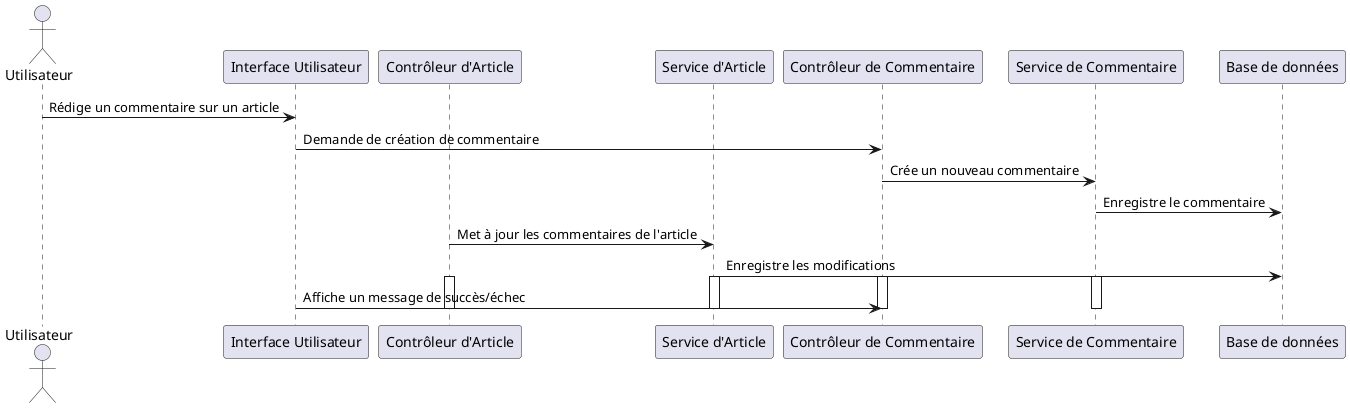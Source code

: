 @startuml
actor Utilisateur
participant "Interface Utilisateur" as UI
participant "Contrôleur d'Article" as ArticleController
participant "Service d'Article" as ArticleService
participant "Contrôleur de Commentaire" as CommentController
participant "Service de Commentaire" as CommentService
participant "Base de données" as Database

Utilisateur -> UI: Rédige un commentaire sur un article
UI -> CommentController: Demande de création de commentaire
CommentController -> CommentService: Crée un nouveau commentaire
CommentService -> Database: Enregistre le commentaire
ArticleController -> ArticleService: Met à jour les commentaires de l'article
ArticleService -> Database: Enregistre les modifications

activate CommentController
activate CommentService
activate ArticleController
activate ArticleService
UI -> CommentController: Affiche un message de succès/échec
deactivate CommentController
deactivate CommentService
deactivate ArticleController
deactivate ArticleService

@enduml
